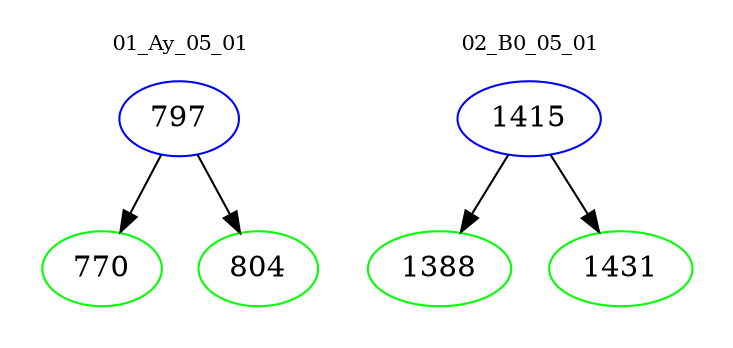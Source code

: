 digraph{
subgraph cluster_0 {
color = white
label = "01_Ay_05_01";
fontsize=10;
T0_797 [label="797", color="blue"]
T0_797 -> T0_770 [color="black"]
T0_770 [label="770", color="green"]
T0_797 -> T0_804 [color="black"]
T0_804 [label="804", color="green"]
}
subgraph cluster_1 {
color = white
label = "02_B0_05_01";
fontsize=10;
T1_1415 [label="1415", color="blue"]
T1_1415 -> T1_1388 [color="black"]
T1_1388 [label="1388", color="green"]
T1_1415 -> T1_1431 [color="black"]
T1_1431 [label="1431", color="green"]
}
}
